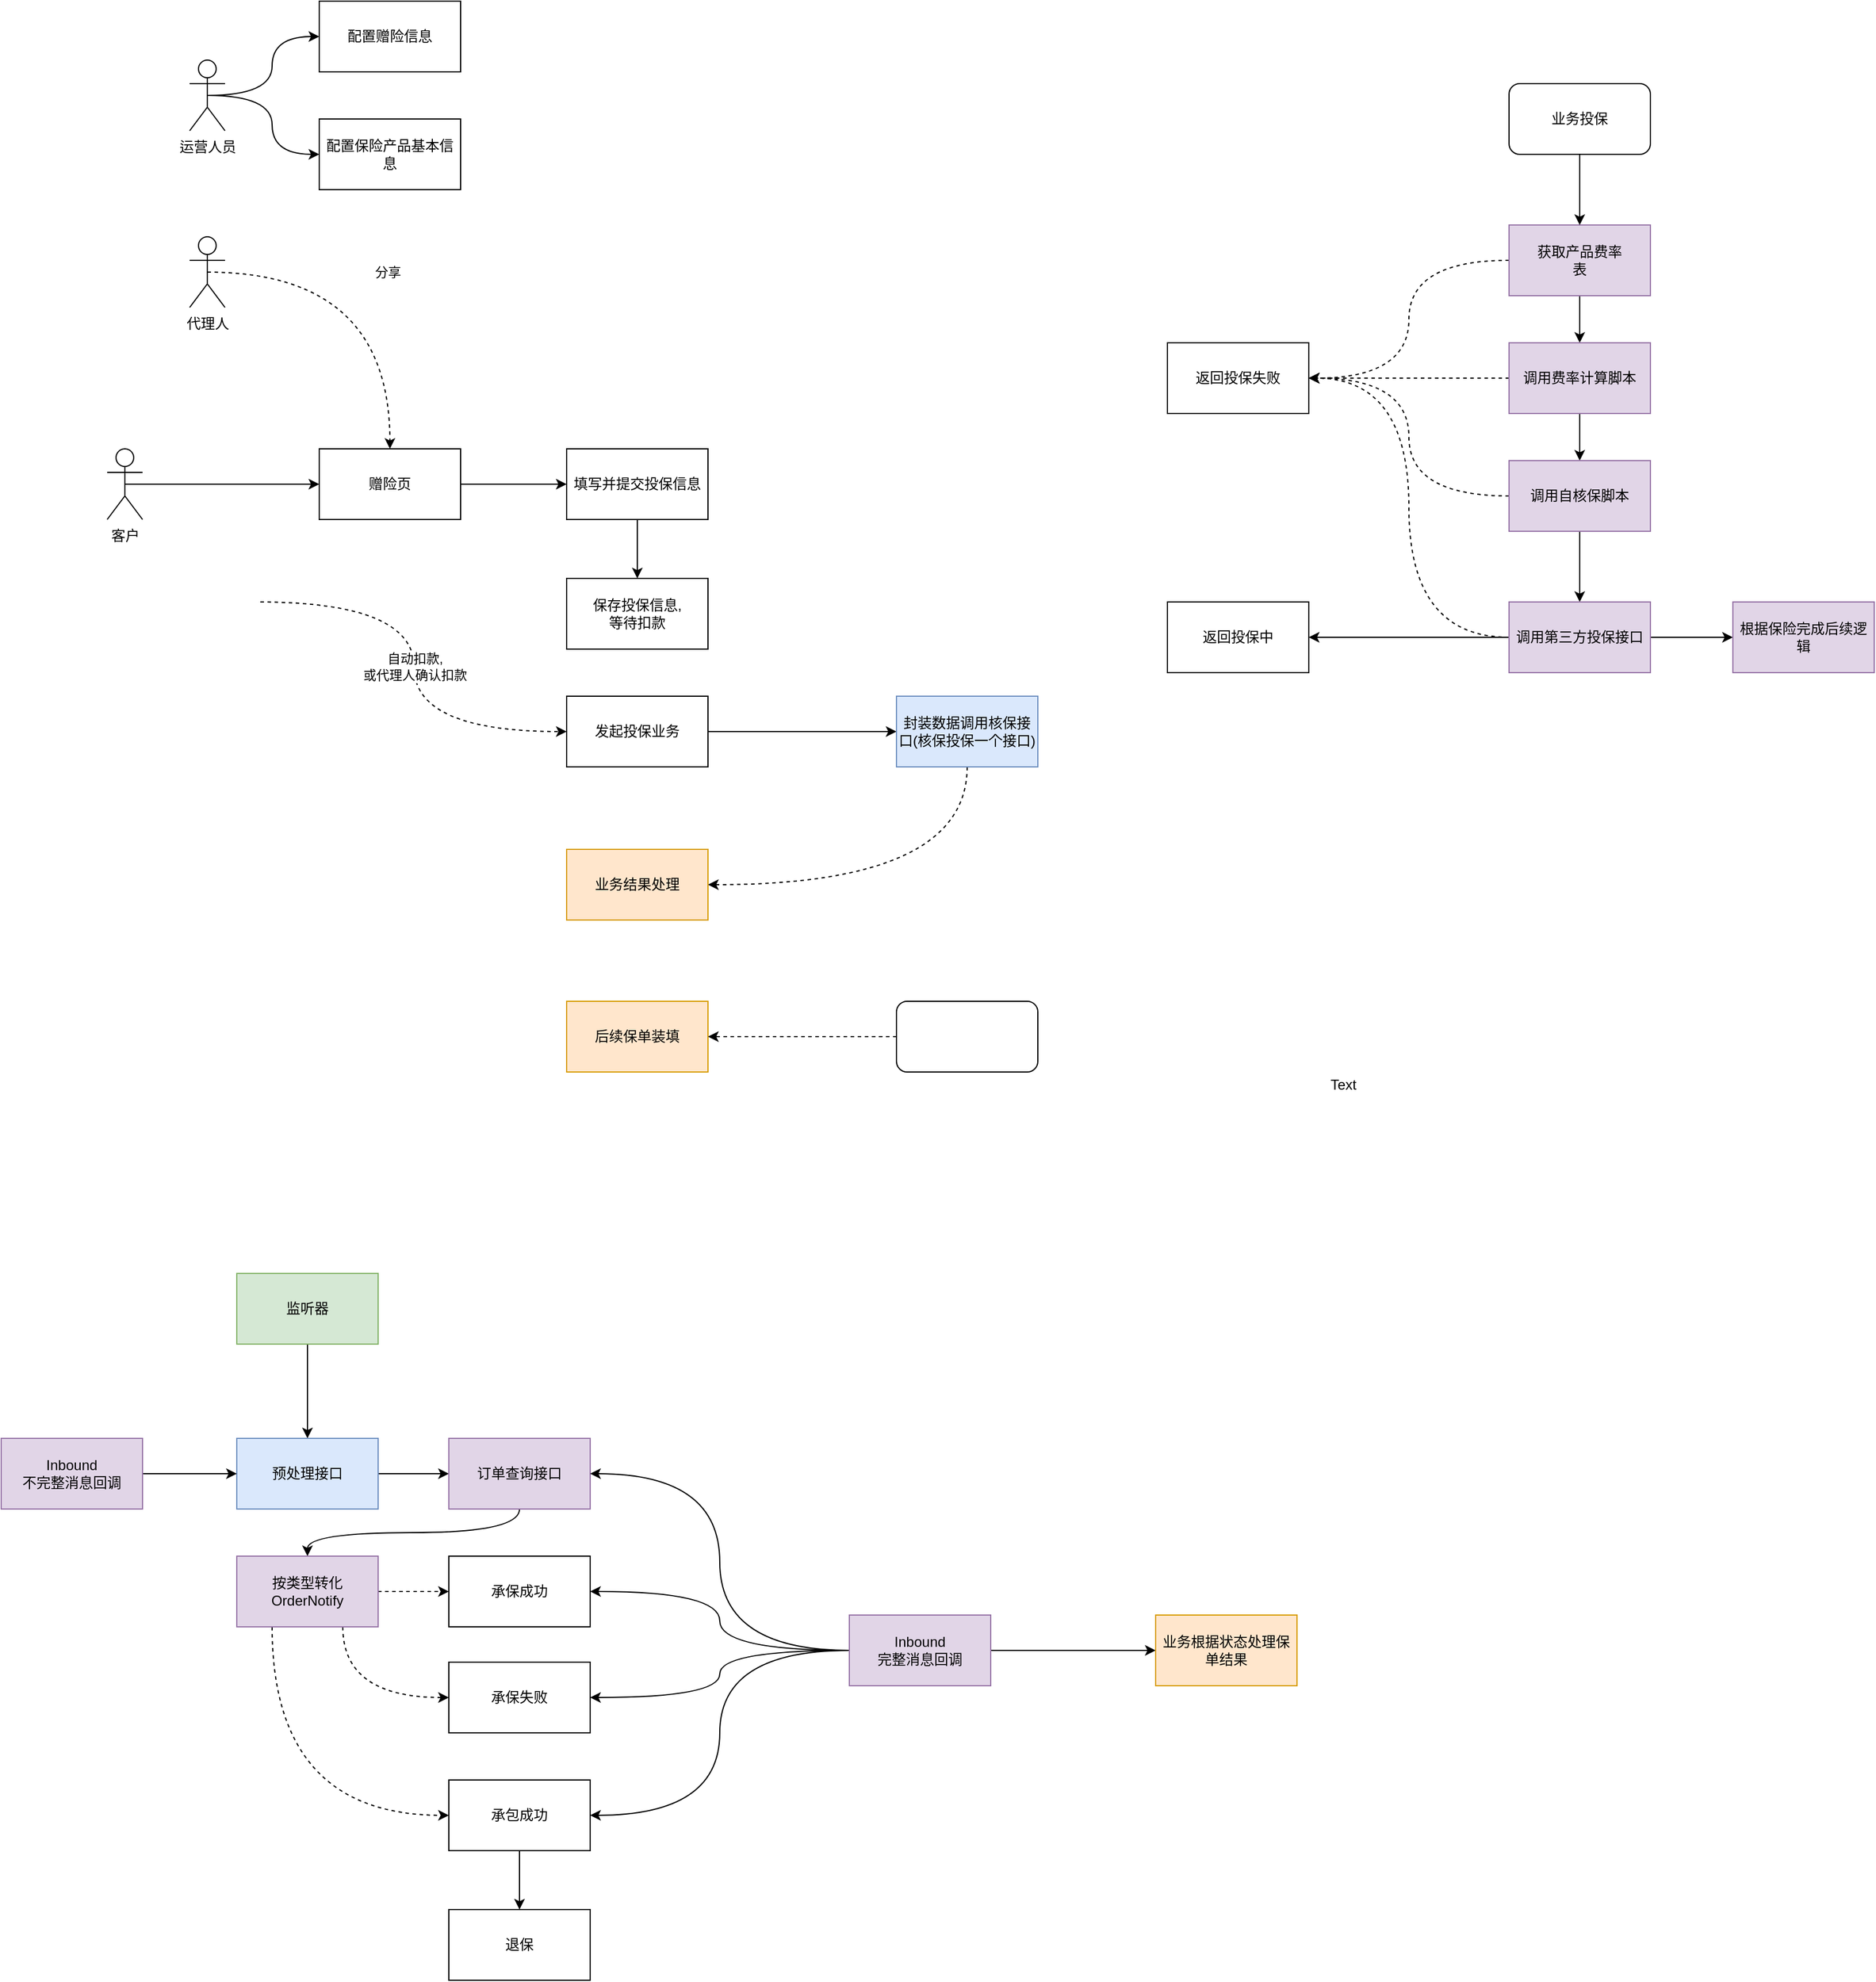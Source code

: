 <mxfile version="12.5.3" type="github">
  <diagram id="6QVMj45PfsqjR3qk2iQ-" name="第 1 页">
    <mxGraphModel dx="2013" dy="872" grid="1" gridSize="10" guides="1" tooltips="1" connect="1" arrows="1" fold="1" page="1" pageScale="1" pageWidth="1400" pageHeight="850" math="0" shadow="0">
      <root>
        <mxCell id="0"/>
        <mxCell id="1" parent="0"/>
        <mxCell id="PSULnZ25Qo_BtKG4vELk-18" style="edgeStyle=orthogonalEdgeStyle;curved=1;orthogonalLoop=1;jettySize=auto;html=1;exitX=0.5;exitY=0.5;exitDx=0;exitDy=0;exitPerimeter=0;entryX=0;entryY=0.5;entryDx=0;entryDy=0;" parent="1" source="PSULnZ25Qo_BtKG4vELk-9" target="PSULnZ25Qo_BtKG4vELk-11" edge="1">
          <mxGeometry relative="1" as="geometry"/>
        </mxCell>
        <mxCell id="PSULnZ25Qo_BtKG4vELk-19" style="edgeStyle=orthogonalEdgeStyle;curved=1;orthogonalLoop=1;jettySize=auto;html=1;exitX=0.5;exitY=0.5;exitDx=0;exitDy=0;exitPerimeter=0;entryX=0;entryY=0.5;entryDx=0;entryDy=0;" parent="1" source="PSULnZ25Qo_BtKG4vELk-9" target="PSULnZ25Qo_BtKG4vELk-12" edge="1">
          <mxGeometry relative="1" as="geometry"/>
        </mxCell>
        <mxCell id="PSULnZ25Qo_BtKG4vELk-9" value="运营人员" style="shape=umlActor;verticalLabelPosition=bottom;labelBackgroundColor=#ffffff;verticalAlign=top;html=1;outlineConnect=0;" parent="1" vertex="1">
          <mxGeometry x="250" y="50" width="30" height="60" as="geometry"/>
        </mxCell>
        <mxCell id="PSULnZ25Qo_BtKG4vELk-11" value="配置赠险信息" style="rounded=0;whiteSpace=wrap;html=1;" parent="1" vertex="1">
          <mxGeometry x="360" width="120" height="60" as="geometry"/>
        </mxCell>
        <mxCell id="PSULnZ25Qo_BtKG4vELk-12" value="配置保险产品基本信息" style="rounded=0;whiteSpace=wrap;html=1;" parent="1" vertex="1">
          <mxGeometry x="360" y="100" width="120" height="60" as="geometry"/>
        </mxCell>
        <mxCell id="PSULnZ25Qo_BtKG4vELk-30" style="edgeStyle=orthogonalEdgeStyle;curved=1;orthogonalLoop=1;jettySize=auto;html=1;exitX=1;exitY=0.5;exitDx=0;exitDy=0;entryX=0;entryY=0.5;entryDx=0;entryDy=0;" parent="1" source="PSULnZ25Qo_BtKG4vELk-21" target="PSULnZ25Qo_BtKG4vELk-29" edge="1">
          <mxGeometry relative="1" as="geometry"/>
        </mxCell>
        <mxCell id="PSULnZ25Qo_BtKG4vELk-21" value="赠险页" style="rounded=0;whiteSpace=wrap;html=1;" parent="1" vertex="1">
          <mxGeometry x="360" y="380" width="120" height="60" as="geometry"/>
        </mxCell>
        <mxCell id="PSULnZ25Qo_BtKG4vELk-23" value="分享" style="edgeStyle=orthogonalEdgeStyle;curved=1;orthogonalLoop=1;jettySize=auto;html=1;exitX=0.5;exitY=0.5;exitDx=0;exitDy=0;exitPerimeter=0;entryX=0.5;entryY=0;entryDx=0;entryDy=0;dashed=1;" parent="1" source="PSULnZ25Qo_BtKG4vELk-22" target="PSULnZ25Qo_BtKG4vELk-21" edge="1">
          <mxGeometry relative="1" as="geometry"/>
        </mxCell>
        <mxCell id="PSULnZ25Qo_BtKG4vELk-22" value="代理人" style="shape=umlActor;verticalLabelPosition=bottom;labelBackgroundColor=#ffffff;verticalAlign=top;html=1;outlineConnect=0;" parent="1" vertex="1">
          <mxGeometry x="250" y="200" width="30" height="60" as="geometry"/>
        </mxCell>
        <mxCell id="PSULnZ25Qo_BtKG4vELk-26" style="edgeStyle=orthogonalEdgeStyle;curved=1;orthogonalLoop=1;jettySize=auto;html=1;exitX=0.5;exitY=0.5;exitDx=0;exitDy=0;exitPerimeter=0;entryX=0;entryY=0.5;entryDx=0;entryDy=0;" parent="1" source="PSULnZ25Qo_BtKG4vELk-25" target="PSULnZ25Qo_BtKG4vELk-21" edge="1">
          <mxGeometry relative="1" as="geometry"/>
        </mxCell>
        <mxCell id="PSULnZ25Qo_BtKG4vELk-25" value="客户" style="shape=umlActor;verticalLabelPosition=bottom;labelBackgroundColor=#ffffff;verticalAlign=top;html=1;outlineConnect=0;" parent="1" vertex="1">
          <mxGeometry x="180" y="380" width="30" height="60" as="geometry"/>
        </mxCell>
        <mxCell id="PSULnZ25Qo_BtKG4vELk-33" style="edgeStyle=orthogonalEdgeStyle;curved=1;orthogonalLoop=1;jettySize=auto;html=1;exitX=0.5;exitY=1;exitDx=0;exitDy=0;entryX=0.5;entryY=0;entryDx=0;entryDy=0;" parent="1" source="PSULnZ25Qo_BtKG4vELk-29" target="PSULnZ25Qo_BtKG4vELk-31" edge="1">
          <mxGeometry relative="1" as="geometry"/>
        </mxCell>
        <mxCell id="PSULnZ25Qo_BtKG4vELk-29" value="填写并提交投保信息" style="rounded=0;whiteSpace=wrap;html=1;" parent="1" vertex="1">
          <mxGeometry x="570" y="380" width="120" height="60" as="geometry"/>
        </mxCell>
        <mxCell id="PSULnZ25Qo_BtKG4vELk-31" value="保存投保信息,&lt;br&gt;等待扣款" style="rounded=0;whiteSpace=wrap;html=1;" parent="1" vertex="1">
          <mxGeometry x="570" y="490" width="120" height="60" as="geometry"/>
        </mxCell>
        <mxCell id="PSULnZ25Qo_BtKG4vELk-39" style="edgeStyle=orthogonalEdgeStyle;curved=1;orthogonalLoop=1;jettySize=auto;html=1;exitX=1;exitY=0.5;exitDx=0;exitDy=0;entryX=0;entryY=0.5;entryDx=0;entryDy=0;" parent="1" source="PSULnZ25Qo_BtKG4vELk-34" target="PSULnZ25Qo_BtKG4vELk-38" edge="1">
          <mxGeometry relative="1" as="geometry"/>
        </mxCell>
        <mxCell id="PSULnZ25Qo_BtKG4vELk-34" value="发起投保业务" style="rounded=0;whiteSpace=wrap;html=1;" parent="1" vertex="1">
          <mxGeometry x="570" y="590" width="120" height="60" as="geometry"/>
        </mxCell>
        <mxCell id="PSULnZ25Qo_BtKG4vELk-35" value="自动扣款,&lt;br&gt;或代理人确认扣款" style="edgeStyle=orthogonalEdgeStyle;curved=1;orthogonalLoop=1;jettySize=auto;html=1;entryX=0;entryY=0.5;entryDx=0;entryDy=0;dashed=1;" parent="1" target="PSULnZ25Qo_BtKG4vELk-34" edge="1">
          <mxGeometry relative="1" as="geometry">
            <mxPoint x="310" y="510" as="sourcePoint"/>
            <mxPoint x="430" y="390" as="targetPoint"/>
          </mxGeometry>
        </mxCell>
        <mxCell id="kskbFPByA07mactEsGFS-84" style="edgeStyle=orthogonalEdgeStyle;curved=1;orthogonalLoop=1;jettySize=auto;html=1;exitX=0.5;exitY=1;exitDx=0;exitDy=0;entryX=1;entryY=0.5;entryDx=0;entryDy=0;dashed=1;strokeColor=#000000;" edge="1" parent="1" source="PSULnZ25Qo_BtKG4vELk-38" target="kskbFPByA07mactEsGFS-83">
          <mxGeometry relative="1" as="geometry"/>
        </mxCell>
        <mxCell id="PSULnZ25Qo_BtKG4vELk-38" value="封装数据调用核保接口(核保投保一个接口)" style="rounded=0;whiteSpace=wrap;html=1;fillColor=#dae8fc;strokeColor=#6c8ebf;" parent="1" vertex="1">
          <mxGeometry x="850" y="590" width="120" height="60" as="geometry"/>
        </mxCell>
        <mxCell id="kskbFPByA07mactEsGFS-23" style="edgeStyle=orthogonalEdgeStyle;curved=1;orthogonalLoop=1;jettySize=auto;html=1;exitX=0.5;exitY=1;exitDx=0;exitDy=0;entryX=0.5;entryY=0;entryDx=0;entryDy=0;strokeColor=#000000;" edge="1" parent="1" source="kskbFPByA07mactEsGFS-19" target="kskbFPByA07mactEsGFS-21">
          <mxGeometry relative="1" as="geometry"/>
        </mxCell>
        <mxCell id="kskbFPByA07mactEsGFS-19" value="监听器" style="rounded=0;whiteSpace=wrap;html=1;fillColor=#d5e8d4;strokeColor=#82b366;" vertex="1" parent="1">
          <mxGeometry x="290" y="1080" width="120" height="60" as="geometry"/>
        </mxCell>
        <mxCell id="kskbFPByA07mactEsGFS-25" style="edgeStyle=orthogonalEdgeStyle;curved=1;orthogonalLoop=1;jettySize=auto;html=1;exitX=1;exitY=0.5;exitDx=0;exitDy=0;entryX=0;entryY=0.5;entryDx=0;entryDy=0;strokeColor=#000000;" edge="1" parent="1" source="kskbFPByA07mactEsGFS-21" target="kskbFPByA07mactEsGFS-24">
          <mxGeometry relative="1" as="geometry"/>
        </mxCell>
        <mxCell id="kskbFPByA07mactEsGFS-21" value="预处理接口" style="rounded=0;whiteSpace=wrap;html=1;fillColor=#dae8fc;strokeColor=#6c8ebf;" vertex="1" parent="1">
          <mxGeometry x="290" y="1220" width="120" height="60" as="geometry"/>
        </mxCell>
        <mxCell id="kskbFPByA07mactEsGFS-27" style="edgeStyle=orthogonalEdgeStyle;curved=1;orthogonalLoop=1;jettySize=auto;html=1;exitX=0.5;exitY=1;exitDx=0;exitDy=0;entryX=0.5;entryY=0;entryDx=0;entryDy=0;strokeColor=#000000;" edge="1" parent="1" source="kskbFPByA07mactEsGFS-24" target="kskbFPByA07mactEsGFS-26">
          <mxGeometry relative="1" as="geometry"/>
        </mxCell>
        <mxCell id="kskbFPByA07mactEsGFS-24" value="订单查询接口" style="rounded=0;whiteSpace=wrap;html=1;fillColor=#e1d5e7;strokeColor=#9673a6;" vertex="1" parent="1">
          <mxGeometry x="470" y="1220" width="120" height="60" as="geometry"/>
        </mxCell>
        <mxCell id="kskbFPByA07mactEsGFS-29" style="edgeStyle=orthogonalEdgeStyle;curved=1;orthogonalLoop=1;jettySize=auto;html=1;exitX=1;exitY=0.5;exitDx=0;exitDy=0;entryX=0;entryY=0.5;entryDx=0;entryDy=0;strokeColor=#000000;dashed=1;" edge="1" parent="1" source="kskbFPByA07mactEsGFS-26" target="kskbFPByA07mactEsGFS-28">
          <mxGeometry relative="1" as="geometry"/>
        </mxCell>
        <mxCell id="kskbFPByA07mactEsGFS-31" style="edgeStyle=orthogonalEdgeStyle;curved=1;orthogonalLoop=1;jettySize=auto;html=1;exitX=0.75;exitY=1;exitDx=0;exitDy=0;entryX=0;entryY=0.5;entryDx=0;entryDy=0;dashed=1;strokeColor=#000000;" edge="1" parent="1" source="kskbFPByA07mactEsGFS-26" target="kskbFPByA07mactEsGFS-30">
          <mxGeometry relative="1" as="geometry"/>
        </mxCell>
        <mxCell id="kskbFPByA07mactEsGFS-33" style="edgeStyle=orthogonalEdgeStyle;curved=1;orthogonalLoop=1;jettySize=auto;html=1;exitX=0.25;exitY=1;exitDx=0;exitDy=0;entryX=0;entryY=0.5;entryDx=0;entryDy=0;dashed=1;strokeColor=#000000;" edge="1" parent="1" source="kskbFPByA07mactEsGFS-26" target="kskbFPByA07mactEsGFS-32">
          <mxGeometry relative="1" as="geometry"/>
        </mxCell>
        <mxCell id="kskbFPByA07mactEsGFS-26" value="按类型转化OrderNotify" style="rounded=0;whiteSpace=wrap;html=1;fillColor=#e1d5e7;strokeColor=#9673a6;" vertex="1" parent="1">
          <mxGeometry x="290" y="1320" width="120" height="60" as="geometry"/>
        </mxCell>
        <mxCell id="kskbFPByA07mactEsGFS-28" value="承保成功" style="rounded=0;whiteSpace=wrap;html=1;" vertex="1" parent="1">
          <mxGeometry x="470" y="1320" width="120" height="60" as="geometry"/>
        </mxCell>
        <mxCell id="kskbFPByA07mactEsGFS-30" value="承保失败" style="rounded=0;whiteSpace=wrap;html=1;" vertex="1" parent="1">
          <mxGeometry x="470" y="1410" width="120" height="60" as="geometry"/>
        </mxCell>
        <mxCell id="kskbFPByA07mactEsGFS-35" value="" style="edgeStyle=orthogonalEdgeStyle;curved=1;orthogonalLoop=1;jettySize=auto;html=1;strokeColor=#000000;" edge="1" parent="1" source="kskbFPByA07mactEsGFS-32" target="kskbFPByA07mactEsGFS-34">
          <mxGeometry relative="1" as="geometry"/>
        </mxCell>
        <mxCell id="kskbFPByA07mactEsGFS-32" value="承包成功" style="rounded=0;whiteSpace=wrap;html=1;" vertex="1" parent="1">
          <mxGeometry x="470" y="1510" width="120" height="60" as="geometry"/>
        </mxCell>
        <mxCell id="kskbFPByA07mactEsGFS-34" value="退保" style="rounded=0;whiteSpace=wrap;html=1;" vertex="1" parent="1">
          <mxGeometry x="470" y="1620" width="120" height="60" as="geometry"/>
        </mxCell>
        <mxCell id="kskbFPByA07mactEsGFS-51" style="edgeStyle=orthogonalEdgeStyle;curved=1;orthogonalLoop=1;jettySize=auto;html=1;exitX=1;exitY=0.5;exitDx=0;exitDy=0;entryX=0;entryY=0.5;entryDx=0;entryDy=0;strokeColor=#000000;" edge="1" parent="1" source="kskbFPByA07mactEsGFS-37" target="kskbFPByA07mactEsGFS-21">
          <mxGeometry relative="1" as="geometry">
            <mxPoint x="750" y="1110" as="sourcePoint"/>
          </mxGeometry>
        </mxCell>
        <mxCell id="kskbFPByA07mactEsGFS-37" value="Inbound&lt;br&gt;不完整消息回调" style="rounded=0;whiteSpace=wrap;html=1;fillColor=#e1d5e7;strokeColor=#9673a6;" vertex="1" parent="1">
          <mxGeometry x="90" y="1220" width="120" height="60" as="geometry"/>
        </mxCell>
        <mxCell id="kskbFPByA07mactEsGFS-60" style="edgeStyle=orthogonalEdgeStyle;curved=1;orthogonalLoop=1;jettySize=auto;html=1;exitX=0;exitY=0.5;exitDx=0;exitDy=0;entryX=1;entryY=0.5;entryDx=0;entryDy=0;strokeColor=#000000;" edge="1" parent="1" source="kskbFPByA07mactEsGFS-59" target="kskbFPByA07mactEsGFS-24">
          <mxGeometry relative="1" as="geometry"/>
        </mxCell>
        <mxCell id="kskbFPByA07mactEsGFS-61" style="edgeStyle=orthogonalEdgeStyle;curved=1;orthogonalLoop=1;jettySize=auto;html=1;exitX=0;exitY=0.5;exitDx=0;exitDy=0;entryX=1;entryY=0.5;entryDx=0;entryDy=0;strokeColor=#000000;" edge="1" parent="1" source="kskbFPByA07mactEsGFS-59" target="kskbFPByA07mactEsGFS-28">
          <mxGeometry relative="1" as="geometry"/>
        </mxCell>
        <mxCell id="kskbFPByA07mactEsGFS-62" style="edgeStyle=orthogonalEdgeStyle;curved=1;orthogonalLoop=1;jettySize=auto;html=1;exitX=0;exitY=0.5;exitDx=0;exitDy=0;entryX=1;entryY=0.5;entryDx=0;entryDy=0;strokeColor=#000000;" edge="1" parent="1" source="kskbFPByA07mactEsGFS-59" target="kskbFPByA07mactEsGFS-30">
          <mxGeometry relative="1" as="geometry"/>
        </mxCell>
        <mxCell id="kskbFPByA07mactEsGFS-63" style="edgeStyle=orthogonalEdgeStyle;curved=1;orthogonalLoop=1;jettySize=auto;html=1;exitX=0;exitY=0.5;exitDx=0;exitDy=0;entryX=1;entryY=0.5;entryDx=0;entryDy=0;strokeColor=#000000;" edge="1" parent="1" source="kskbFPByA07mactEsGFS-59" target="kskbFPByA07mactEsGFS-32">
          <mxGeometry relative="1" as="geometry"/>
        </mxCell>
        <mxCell id="kskbFPByA07mactEsGFS-65" style="edgeStyle=orthogonalEdgeStyle;curved=1;orthogonalLoop=1;jettySize=auto;html=1;exitX=1;exitY=0.5;exitDx=0;exitDy=0;entryX=0;entryY=0.5;entryDx=0;entryDy=0;strokeColor=#000000;" edge="1" parent="1" source="kskbFPByA07mactEsGFS-59" target="kskbFPByA07mactEsGFS-64">
          <mxGeometry relative="1" as="geometry"/>
        </mxCell>
        <mxCell id="kskbFPByA07mactEsGFS-59" value="Inbound&lt;br&gt;完整消息回调" style="rounded=0;whiteSpace=wrap;html=1;fillColor=#e1d5e7;strokeColor=#9673a6;" vertex="1" parent="1">
          <mxGeometry x="810" y="1370" width="120" height="60" as="geometry"/>
        </mxCell>
        <mxCell id="kskbFPByA07mactEsGFS-64" value="业务根据状态处理保单结果" style="rounded=0;whiteSpace=wrap;html=1;fillColor=#ffe6cc;strokeColor=#d79b00;" vertex="1" parent="1">
          <mxGeometry x="1070" y="1370" width="120" height="60" as="geometry"/>
        </mxCell>
        <mxCell id="kskbFPByA07mactEsGFS-66" style="edgeStyle=orthogonalEdgeStyle;rounded=0;orthogonalLoop=1;jettySize=auto;html=1;exitX=0.5;exitY=1;exitDx=0;exitDy=0;entryX=0.5;entryY=0;entryDx=0;entryDy=0;" edge="1" parent="1" source="kskbFPByA07mactEsGFS-68" target="kskbFPByA07mactEsGFS-71">
          <mxGeometry relative="1" as="geometry"/>
        </mxCell>
        <mxCell id="kskbFPByA07mactEsGFS-67" style="edgeStyle=orthogonalEdgeStyle;orthogonalLoop=1;jettySize=auto;html=1;exitX=0;exitY=0.5;exitDx=0;exitDy=0;entryX=1;entryY=0.5;entryDx=0;entryDy=0;strokeColor=#000000;curved=1;dashed=1;" edge="1" parent="1" source="kskbFPByA07mactEsGFS-68" target="kskbFPByA07mactEsGFS-78">
          <mxGeometry relative="1" as="geometry"/>
        </mxCell>
        <mxCell id="kskbFPByA07mactEsGFS-68" value="获取产品费率&lt;br&gt;表" style="rounded=0;whiteSpace=wrap;html=1;fillColor=#e1d5e7;strokeColor=#9673a6;" vertex="1" parent="1">
          <mxGeometry x="1370" y="190" width="120" height="60" as="geometry"/>
        </mxCell>
        <mxCell id="kskbFPByA07mactEsGFS-69" style="edgeStyle=orthogonalEdgeStyle;rounded=0;orthogonalLoop=1;jettySize=auto;html=1;exitX=0.5;exitY=1;exitDx=0;exitDy=0;entryX=0.5;entryY=0;entryDx=0;entryDy=0;" edge="1" parent="1" source="kskbFPByA07mactEsGFS-71" target="kskbFPByA07mactEsGFS-74">
          <mxGeometry relative="1" as="geometry"/>
        </mxCell>
        <mxCell id="kskbFPByA07mactEsGFS-70" style="edgeStyle=orthogonalEdgeStyle;curved=1;orthogonalLoop=1;jettySize=auto;html=1;exitX=0;exitY=0.5;exitDx=0;exitDy=0;dashed=1;strokeColor=#000000;entryX=1;entryY=0.5;entryDx=0;entryDy=0;" edge="1" parent="1" source="kskbFPByA07mactEsGFS-71" target="kskbFPByA07mactEsGFS-78">
          <mxGeometry relative="1" as="geometry">
            <mxPoint x="1350" y="130" as="targetPoint"/>
          </mxGeometry>
        </mxCell>
        <mxCell id="kskbFPByA07mactEsGFS-71" value="调用费率计算脚本" style="rounded=0;whiteSpace=wrap;html=1;fillColor=#e1d5e7;strokeColor=#9673a6;" vertex="1" parent="1">
          <mxGeometry x="1370" y="290" width="120" height="60" as="geometry"/>
        </mxCell>
        <mxCell id="kskbFPByA07mactEsGFS-72" style="edgeStyle=orthogonalEdgeStyle;rounded=0;orthogonalLoop=1;jettySize=auto;html=1;exitX=0.5;exitY=1;exitDx=0;exitDy=0;entryX=0.5;entryY=0;entryDx=0;entryDy=0;" edge="1" parent="1" source="kskbFPByA07mactEsGFS-74" target="kskbFPByA07mactEsGFS-76">
          <mxGeometry relative="1" as="geometry"/>
        </mxCell>
        <mxCell id="kskbFPByA07mactEsGFS-73" style="edgeStyle=orthogonalEdgeStyle;curved=1;orthogonalLoop=1;jettySize=auto;html=1;exitX=0;exitY=0.5;exitDx=0;exitDy=0;entryX=1;entryY=0.5;entryDx=0;entryDy=0;dashed=1;strokeColor=#000000;" edge="1" parent="1" source="kskbFPByA07mactEsGFS-74" target="kskbFPByA07mactEsGFS-78">
          <mxGeometry relative="1" as="geometry"/>
        </mxCell>
        <mxCell id="kskbFPByA07mactEsGFS-74" value="调用自核保脚本" style="rounded=0;whiteSpace=wrap;html=1;fillColor=#e1d5e7;strokeColor=#9673a6;" vertex="1" parent="1">
          <mxGeometry x="1370" y="390" width="120" height="60" as="geometry"/>
        </mxCell>
        <mxCell id="kskbFPByA07mactEsGFS-75" style="edgeStyle=orthogonalEdgeStyle;curved=1;orthogonalLoop=1;jettySize=auto;html=1;exitX=0;exitY=0.5;exitDx=0;exitDy=0;entryX=1;entryY=0.5;entryDx=0;entryDy=0;strokeColor=#000000;" edge="1" parent="1" source="kskbFPByA07mactEsGFS-76" target="kskbFPByA07mactEsGFS-77">
          <mxGeometry relative="1" as="geometry"/>
        </mxCell>
        <mxCell id="kskbFPByA07mactEsGFS-82" style="edgeStyle=orthogonalEdgeStyle;curved=1;orthogonalLoop=1;jettySize=auto;html=1;exitX=0;exitY=0.5;exitDx=0;exitDy=0;entryX=1;entryY=0.5;entryDx=0;entryDy=0;strokeColor=#000000;dashed=1;" edge="1" parent="1" source="kskbFPByA07mactEsGFS-76" target="kskbFPByA07mactEsGFS-78">
          <mxGeometry relative="1" as="geometry"/>
        </mxCell>
        <mxCell id="kskbFPByA07mactEsGFS-88" style="edgeStyle=orthogonalEdgeStyle;curved=1;orthogonalLoop=1;jettySize=auto;html=1;exitX=1;exitY=0.5;exitDx=0;exitDy=0;entryX=0;entryY=0.5;entryDx=0;entryDy=0;strokeColor=#000000;" edge="1" parent="1" source="kskbFPByA07mactEsGFS-76" target="kskbFPByA07mactEsGFS-87">
          <mxGeometry relative="1" as="geometry"/>
        </mxCell>
        <mxCell id="kskbFPByA07mactEsGFS-76" value="调用第三方投保接口" style="rounded=0;whiteSpace=wrap;html=1;fillColor=#e1d5e7;strokeColor=#9673a6;" vertex="1" parent="1">
          <mxGeometry x="1370" y="510" width="120" height="60" as="geometry"/>
        </mxCell>
        <mxCell id="kskbFPByA07mactEsGFS-77" value="返回投保中" style="rounded=0;whiteSpace=wrap;html=1;" vertex="1" parent="1">
          <mxGeometry x="1080" y="510" width="120" height="60" as="geometry"/>
        </mxCell>
        <mxCell id="kskbFPByA07mactEsGFS-78" value="返回投保失败" style="rounded=0;whiteSpace=wrap;html=1;" vertex="1" parent="1">
          <mxGeometry x="1080" y="290" width="120" height="60" as="geometry"/>
        </mxCell>
        <mxCell id="kskbFPByA07mactEsGFS-81" style="edgeStyle=orthogonalEdgeStyle;curved=1;orthogonalLoop=1;jettySize=auto;html=1;exitX=0.5;exitY=1;exitDx=0;exitDy=0;entryX=0.5;entryY=0;entryDx=0;entryDy=0;strokeColor=#000000;" edge="1" parent="1" source="kskbFPByA07mactEsGFS-80" target="kskbFPByA07mactEsGFS-68">
          <mxGeometry relative="1" as="geometry"/>
        </mxCell>
        <mxCell id="kskbFPByA07mactEsGFS-80" value="业务投保" style="rounded=1;whiteSpace=wrap;html=1;" vertex="1" parent="1">
          <mxGeometry x="1370" y="70" width="120" height="60" as="geometry"/>
        </mxCell>
        <mxCell id="kskbFPByA07mactEsGFS-83" value="业务结果处理" style="rounded=0;whiteSpace=wrap;html=1;fillColor=#ffe6cc;strokeColor=#d79b00;" vertex="1" parent="1">
          <mxGeometry x="570" y="720" width="120" height="60" as="geometry"/>
        </mxCell>
        <mxCell id="kskbFPByA07mactEsGFS-87" value="根据保险完成后续逻辑" style="rounded=0;whiteSpace=wrap;html=1;fillColor=#e1d5e7;strokeColor=#9673a6;" vertex="1" parent="1">
          <mxGeometry x="1560" y="510" width="120" height="60" as="geometry"/>
        </mxCell>
        <mxCell id="kskbFPByA07mactEsGFS-89" value="后续保单装填" style="rounded=0;whiteSpace=wrap;html=1;fillColor=#ffe6cc;strokeColor=#d79b00;" vertex="1" parent="1">
          <mxGeometry x="570" y="849" width="120" height="60" as="geometry"/>
        </mxCell>
        <mxCell id="kskbFPByA07mactEsGFS-91" style="edgeStyle=orthogonalEdgeStyle;curved=1;orthogonalLoop=1;jettySize=auto;html=1;entryX=1;entryY=0.5;entryDx=0;entryDy=0;dashed=1;strokeColor=#000000;exitX=0;exitY=0.5;exitDx=0;exitDy=0;" edge="1" parent="1" source="kskbFPByA07mactEsGFS-93" target="kskbFPByA07mactEsGFS-89">
          <mxGeometry relative="1" as="geometry">
            <mxPoint x="840" y="879" as="sourcePoint"/>
            <mxPoint x="730.06" y="929.12" as="targetPoint"/>
          </mxGeometry>
        </mxCell>
        <mxCell id="kskbFPByA07mactEsGFS-93" value="" style="rounded=1;whiteSpace=wrap;html=1;" vertex="1" parent="1">
          <mxGeometry x="850" y="849" width="120" height="60" as="geometry"/>
        </mxCell>
        <mxCell id="kskbFPByA07mactEsGFS-94" value="Text" style="text;html=1;align=center;verticalAlign=middle;resizable=0;points=[];autosize=1;" vertex="1" parent="1">
          <mxGeometry x="1209" y="910" width="40" height="20" as="geometry"/>
        </mxCell>
      </root>
    </mxGraphModel>
  </diagram>
</mxfile>
